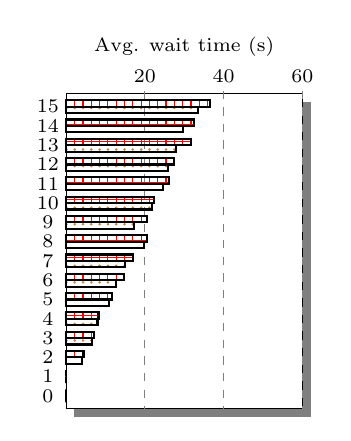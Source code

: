 \begin{tikzpicture}[xscale=0.03,yscale=0.04,font=\scriptsize,rotate=270]

  \draw[preaction={fill=black,opacity=.5,transform canvas={xshift=3,yshift=-3}},black][fill=white] (0,0) rectangle (100, 100);

  \draw[dashed, gray] (-1, 33.33) -- (101, 33.33);
  \draw[dashed, gray] (-1, 66.67) -- (101, 66.67);
  \draw[dashed, gray] (-1, 100.00) -- (101, 100.00);

  \draw[thick, black] (-5.5, 33.33) node[align=right] {20};
  \draw[thick, black] (-5.5, 66.66) node[align=right] {40};
  \draw[thick, black] (-5.5, 100.00) node[align=right] {60};

  \node (label-align) [thick, black, align=center] at (-15, 50) {{Avg. wait time (s)}};

  \draw[thick, pattern=grid, pattern color=red] (2.04,0) rectangle (4.08,60.88);
  \draw[thick, pattern=dots, pattern color=brown] (4.08,0) rectangle (6.12,55.69);

  \draw[thick, pattern=grid, pattern color=red] (8.16,0) rectangle (10.20,54.23);
  \draw[thick, pattern=dots, pattern color=brown] (10.20,0) rectangle (12.24,49.60);

  \draw[thick, pattern=grid, pattern color=red] (14.29,0) rectangle (16.33,52.78);
  \draw[thick, pattern=dots, pattern color=brown] (16.33,0) rectangle (18.37,46.57);

  \draw[thick, pattern=grid, pattern color=red] (20.41,0) rectangle (22.45,45.81);
  \draw[thick, pattern=dots, pattern color=brown] (22.45,0) rectangle (24.49,43.05);

  \draw[thick, pattern=grid, pattern color=red] (26.53,0) rectangle (28.57,43.70);
  \draw[thick, pattern=dots, pattern color=brown] (28.57,0) rectangle (30.61,41.14);

  \draw[thick, pattern=grid, pattern color=red] (32.65,0) rectangle (34.69,37.27);
  \draw[thick, pattern=dots, pattern color=brown] (34.69,0) rectangle (36.73,36.30);

  \draw[thick, pattern=grid, pattern color=red] (38.78,0) rectangle (40.82,34.39);
  \draw[thick, pattern=dots, pattern color=brown] (40.82,0) rectangle (42.86,28.90);

  \draw[thick, pattern=grid, pattern color=red] (44.90,0) rectangle (46.94,34.20);
  \draw[thick, pattern=dots, pattern color=brown] (46.94,0) rectangle (48.98,32.81);

  \draw[thick, pattern=grid, pattern color=red] (51.02,0) rectangle (53.06,28.38);
  \draw[thick, pattern=dots, pattern color=brown] (53.06,0) rectangle (55.10,25.08);

  \draw[thick, pattern=grid, pattern color=red] (57.14,0) rectangle (59.18,24.37);
  \draw[thick, pattern=dots, pattern color=brown] (59.18,0) rectangle (61.22,21.01);

  \draw[thick, pattern=grid, pattern color=red] (63.27,0) rectangle (65.31,19.37);
  \draw[thick, pattern=dots, pattern color=brown] (65.31,0) rectangle (67.35,18.14);

  \draw[thick, pattern=grid, pattern color=red] (69.39,0) rectangle (71.43,13.70);
  \draw[thick, pattern=dots, pattern color=brown] (71.43,0) rectangle (73.47,13.29);

  \draw[thick, pattern=grid, pattern color=red] (75.51,0) rectangle (77.55,11.67);
  \draw[thick, pattern=dots, pattern color=brown] (77.55,0) rectangle (79.59,11.06);

  \draw[thick, pattern=grid, pattern color=red] (81.63,0) rectangle (83.67,7.36);
  \draw[thick, pattern=dots, pattern color=brown] (83.67,0) rectangle (85.71,6.80);

  \draw[thick, pattern=grid, pattern color=red] (87.76,0) rectangle (89.80,0.00);
  \draw[thick, pattern=dots, pattern color=brown] (89.80,0) rectangle (91.84,0.00);

  \draw[thick, pattern=grid, pattern color=red] (93.88,0) rectangle (95.92,0.00);
  \draw[thick, pattern=dots, pattern color=brown] (95.92,0) rectangle (97.96,0.00);

  \draw[thick, black] (4.08, -7.7) node {15};
  \draw[thick, black] (10.20, -7.7) node {14};
  \draw[thick, black] (16.33, -7.7) node {13};
  \draw[thick, black] (22.45, -7.7) node {12};
  \draw[thick, black] (28.57, -7.7) node {11};
  \draw[thick, black] (34.69, -7.7) node {10};
  \draw[thick, black] (40.82, -7.7) node {9};
  \draw[thick, black] (46.94, -7.7) node {8};
  \draw[thick, black] (53.06, -7.7) node {7};
  \draw[thick, black] (59.18, -7.7) node {6};
  \draw[thick, black] (65.31, -7.7) node {5};
  \draw[thick, black] (71.43, -7.7) node {4};
  \draw[thick, black] (77.55, -7.7) node {3};
  \draw[thick, black] (83.67, -7.7) node {2};
  \draw[thick, black] (89.80, -7.7) node {1};
  \draw[thick, black] (95.92, -7.7) node {0};

\end{tikzpicture}